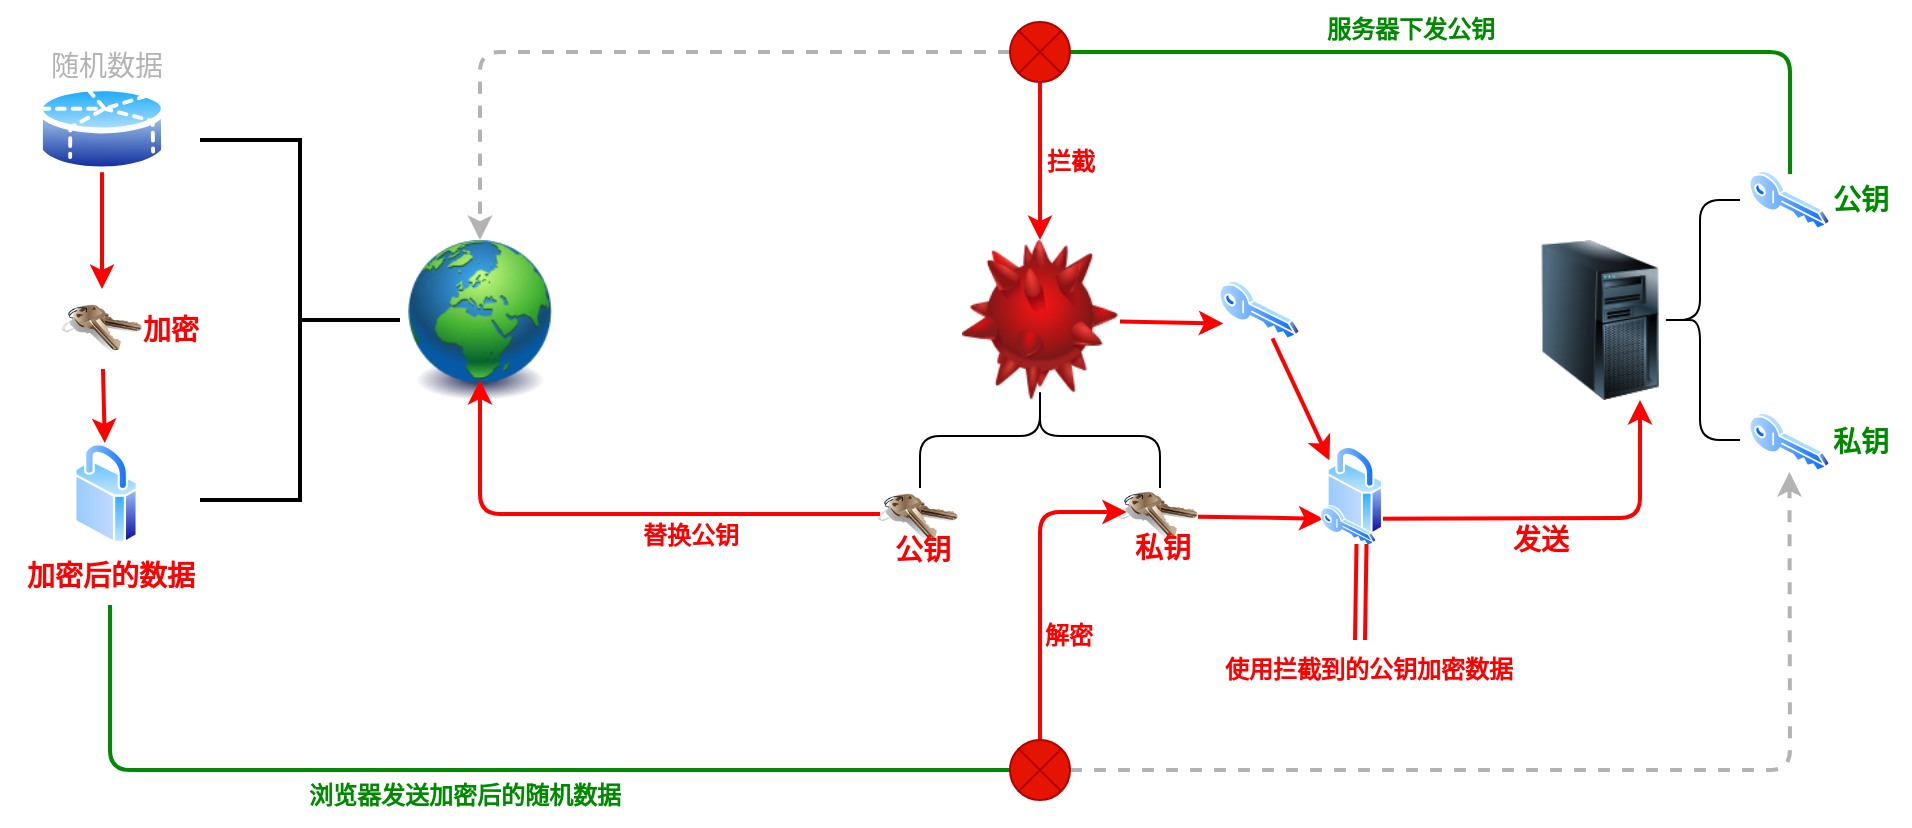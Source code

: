 <mxfile>
    <diagram id="fheZuKlglz8_j40hhQEO" name="第 1 页">
        <mxGraphModel dx="1126" dy="701" grid="0" gridSize="10" guides="1" tooltips="1" connect="1" arrows="1" fold="1" page="0" pageScale="1" pageWidth="827" pageHeight="1169" math="0" shadow="0">
            <root>
                <mxCell id="0"/>
                <mxCell id="1" parent="0"/>
                <mxCell id="2" value="" style="image;html=1;image=img/lib/clip_art/computers/Server_Tower_128x128.png" vertex="1" parent="1">
                    <mxGeometry x="680" y="220" width="80" height="80" as="geometry"/>
                </mxCell>
                <mxCell id="86" style="edgeStyle=none;html=1;entryX=0;entryY=0.75;entryDx=0;entryDy=0;strokeColor=#FF0000;strokeWidth=2;fontSize=14;fontColor=#008A00;" edge="1" parent="1" source="11" target="85">
                    <mxGeometry relative="1" as="geometry"/>
                </mxCell>
                <mxCell id="11" value="" style="image;html=1;image=img/lib/clip_art/computers/Virus_128x128.png" vertex="1" parent="1">
                    <mxGeometry x="400" y="220" width="80" height="80" as="geometry"/>
                </mxCell>
                <mxCell id="12" value="" style="image;html=1;image=img/lib/clip_art/general/Earth_globe_128x128.png" vertex="1" parent="1">
                    <mxGeometry x="120" y="220" width="80" height="80" as="geometry"/>
                </mxCell>
                <mxCell id="32" style="edgeStyle=none;html=1;entryX=1;entryY=0.5;entryDx=0;entryDy=0;strokeColor=#008A00;strokeWidth=2;fontColor=#FF0000;endArrow=none;endFill=0;fontStyle=1" edge="1" parent="1" target="21">
                    <mxGeometry relative="1" as="geometry">
                        <mxPoint x="815" y="187" as="sourcePoint"/>
                        <Array as="points">
                            <mxPoint x="815" y="126"/>
                        </Array>
                    </mxGeometry>
                </mxCell>
                <mxCell id="18" value="" style="shape=curlyBracket;whiteSpace=wrap;html=1;rounded=1;labelPosition=left;verticalLabelPosition=middle;align=right;verticalAlign=middle;" vertex="1" parent="1">
                    <mxGeometry x="750" y="200" width="40" height="120" as="geometry"/>
                </mxCell>
                <mxCell id="20" value="&lt;font color=&quot;#ff0000&quot;&gt;&lt;b&gt;拦截&lt;/b&gt;&lt;/font&gt;" style="text;html=1;align=center;verticalAlign=middle;resizable=0;points=[];autosize=1;strokeColor=none;fillColor=none;" vertex="1" parent="1">
                    <mxGeometry x="430" y="166" width="50" height="30" as="geometry"/>
                </mxCell>
                <mxCell id="23" value="" style="edgeStyle=none;html=1;strokeColor=#FF0000;strokeWidth=2;fontColor=#FF0000;fillColor=#e51400;" edge="1" parent="1" source="21" target="11">
                    <mxGeometry relative="1" as="geometry"/>
                </mxCell>
                <mxCell id="33" style="edgeStyle=none;html=1;strokeColor=#B3B3B3;strokeWidth=2;fontColor=#FF0000;entryX=0.5;entryY=0;entryDx=0;entryDy=0;dashed=1;" edge="1" parent="1" source="21" target="12">
                    <mxGeometry relative="1" as="geometry">
                        <mxPoint x="160" y="210" as="targetPoint"/>
                        <Array as="points">
                            <mxPoint x="160" y="126"/>
                        </Array>
                    </mxGeometry>
                </mxCell>
                <mxCell id="21" value="" style="shape=sumEllipse;perimeter=ellipsePerimeter;whiteSpace=wrap;html=1;backgroundOutline=1;fillColor=#e51400;fontColor=#ffffff;strokeColor=#B20000;" vertex="1" parent="1">
                    <mxGeometry x="425" y="111" width="30" height="30" as="geometry"/>
                </mxCell>
                <mxCell id="26" value="" style="shape=curlyBracket;whiteSpace=wrap;html=1;rounded=1;flipH=1;labelPosition=right;verticalLabelPosition=middle;align=left;verticalAlign=middle;fontColor=#FF0000;direction=south;" vertex="1" parent="1">
                    <mxGeometry x="380" y="292" width="120" height="52" as="geometry"/>
                </mxCell>
                <mxCell id="30" style="edgeStyle=none;html=1;strokeColor=#FF0000;strokeWidth=2;fontColor=#B3B3B3;fillColor=#e51400;" edge="1" parent="1">
                    <mxGeometry relative="1" as="geometry">
                        <mxPoint x="360" y="357" as="sourcePoint"/>
                        <mxPoint x="160" y="290" as="targetPoint"/>
                        <Array as="points">
                            <mxPoint x="160" y="357"/>
                        </Array>
                    </mxGeometry>
                </mxCell>
                <mxCell id="29" value="&lt;font color=&quot;#008a00&quot;&gt;&lt;b&gt;服务器下发公钥&lt;/b&gt;&lt;/font&gt;" style="text;html=1;align=center;verticalAlign=middle;resizable=0;points=[];autosize=1;strokeColor=none;fillColor=none;fontColor=#FF0000;" vertex="1" parent="1">
                    <mxGeometry x="570" y="100" width="110" height="30" as="geometry"/>
                </mxCell>
                <mxCell id="31" value="&lt;font color=&quot;#ff0000&quot;&gt;&lt;b&gt;替换公钥&lt;/b&gt;&lt;/font&gt;" style="text;html=1;align=center;verticalAlign=middle;resizable=0;points=[];autosize=1;strokeColor=none;fillColor=none;fontColor=#B3B3B3;" vertex="1" parent="1">
                    <mxGeometry x="230" y="353" width="70" height="30" as="geometry"/>
                </mxCell>
                <mxCell id="37" value="&lt;b&gt;&lt;font style=&quot;font-size: 14px;&quot; color=&quot;#008a00&quot;&gt;公钥&lt;/font&gt;&lt;/b&gt;" style="text;html=1;align=center;verticalAlign=middle;resizable=0;points=[];autosize=1;strokeColor=none;fillColor=none;fontColor=#FF0000;" vertex="1" parent="1">
                    <mxGeometry x="825" y="185" width="50" height="30" as="geometry"/>
                </mxCell>
                <mxCell id="42" value="&lt;b&gt;&lt;font style=&quot;font-size: 14px;&quot; color=&quot;#008a00&quot;&gt;私钥&lt;/font&gt;&lt;/b&gt;" style="text;html=1;align=center;verticalAlign=middle;resizable=0;points=[];autosize=1;strokeColor=none;fillColor=none;fontColor=#FF0000;" vertex="1" parent="1">
                    <mxGeometry x="825" y="306" width="50" height="30" as="geometry"/>
                </mxCell>
                <mxCell id="43" value="" style="image;html=1;image=img/lib/clip_art/general/Keys_128x128.png;fontColor=#FF0000;fillColor=#FF0000;" vertex="1" parent="1">
                    <mxGeometry x="359" y="339" width="40" height="40" as="geometry"/>
                </mxCell>
                <mxCell id="44" value="&lt;b&gt;&lt;font style=&quot;font-size: 14px;&quot;&gt;公钥&lt;/font&gt;&lt;/b&gt;" style="text;html=1;align=center;verticalAlign=middle;resizable=0;points=[];autosize=1;strokeColor=none;fillColor=none;fontColor=#FF0000;" vertex="1" parent="1">
                    <mxGeometry x="356" y="360" width="50" height="30" as="geometry"/>
                </mxCell>
                <mxCell id="88" value="" style="edgeStyle=none;html=1;strokeColor=#FF0000;strokeWidth=2;fontSize=14;fontColor=#008A00;entryX=0;entryY=0.75;entryDx=0;entryDy=0;" edge="1" parent="1" source="46" target="87">
                    <mxGeometry relative="1" as="geometry"/>
                </mxCell>
                <mxCell id="46" value="" style="image;html=1;image=img/lib/clip_art/general/Keys_128x128.png;fontColor=#FF0000;fillColor=#FF0000;" vertex="1" parent="1">
                    <mxGeometry x="479" y="338" width="40" height="40" as="geometry"/>
                </mxCell>
                <mxCell id="47" value="&lt;b&gt;&lt;font style=&quot;font-size: 14px;&quot;&gt;私钥&lt;/font&gt;&lt;/b&gt;" style="text;html=1;align=center;verticalAlign=middle;resizable=0;points=[];autosize=1;strokeColor=none;fillColor=none;fontColor=#FF0000;" vertex="1" parent="1">
                    <mxGeometry x="476" y="359" width="50" height="30" as="geometry"/>
                </mxCell>
                <mxCell id="49" value="" style="aspect=fixed;perimeter=ellipsePerimeter;html=1;align=center;shadow=0;dashed=0;spacingTop=3;image;image=img/lib/active_directory/key.svg;fontSize=14;fontColor=#FF0000;fillColor=#FF0000;" vertex="1" parent="1">
                    <mxGeometry x="794.46" y="185" width="40.54" height="30" as="geometry"/>
                </mxCell>
                <mxCell id="50" value="" style="aspect=fixed;perimeter=ellipsePerimeter;html=1;align=center;shadow=0;dashed=0;spacingTop=3;image;image=img/lib/active_directory/key.svg;fontSize=14;fontColor=#FF0000;fillColor=#FF0000;" vertex="1" parent="1">
                    <mxGeometry x="794.46" y="306" width="40.54" height="30" as="geometry"/>
                </mxCell>
                <mxCell id="69" value="" style="edgeStyle=none;html=1;strokeColor=#FF0000;strokeWidth=2;fontSize=14;fontColor=#B3B3B3;" edge="1" parent="1" source="53" target="65">
                    <mxGeometry relative="1" as="geometry"/>
                </mxCell>
                <mxCell id="53" value="" style="image;html=1;image=img/lib/clip_art/general/Keys_128x128.png;fontColor=#FF0000;fillColor=#FF0000;" vertex="1" parent="1">
                    <mxGeometry x="-49" y="244.5" width="40" height="40" as="geometry"/>
                </mxCell>
                <mxCell id="61" value="" style="edgeStyle=none;html=1;strokeColor=#FF0000;strokeWidth=2;fontSize=14;fontColor=#FF0000;" edge="1" parent="1" target="53">
                    <mxGeometry relative="1" as="geometry">
                        <mxPoint x="-29" y="182.5" as="sourcePoint"/>
                    </mxGeometry>
                </mxCell>
                <mxCell id="62" value="&lt;b&gt;加密&lt;/b&gt;" style="text;html=1;align=center;verticalAlign=middle;resizable=0;points=[];autosize=1;strokeColor=none;fillColor=none;fontSize=14;fontColor=#FF0000;" vertex="1" parent="1">
                    <mxGeometry x="-20" y="249.5" width="50" height="30" as="geometry"/>
                </mxCell>
                <mxCell id="65" value="" style="aspect=fixed;perimeter=ellipsePerimeter;html=1;align=center;shadow=0;dashed=0;spacingTop=3;image;image=img/lib/active_directory/secure.svg;fontSize=14;fontColor=#FF0000;fillColor=#FF0000;" vertex="1" parent="1">
                    <mxGeometry x="-43" y="321.5" width="32" height="50" as="geometry"/>
                </mxCell>
                <mxCell id="67" value="" style="aspect=fixed;perimeter=ellipsePerimeter;html=1;align=center;shadow=0;dashed=0;spacingTop=3;image;image=img/lib/active_directory/database_partition_5.svg;fontSize=14;fontColor=#FF0000;fillColor=#FF0000;" vertex="1" parent="1">
                    <mxGeometry x="-61.5" y="140.4" width="65" height="48.1" as="geometry"/>
                </mxCell>
                <mxCell id="68" value="&lt;font color=&quot;#b3b3b3&quot;&gt;随机数据&lt;/font&gt;" style="text;html=1;align=center;verticalAlign=middle;resizable=0;points=[];autosize=1;strokeColor=none;fillColor=none;fontSize=14;fontColor=#FF0000;" vertex="1" parent="1">
                    <mxGeometry x="-67" y="117.5" width="80" height="30" as="geometry"/>
                </mxCell>
                <mxCell id="77" style="edgeStyle=none;html=1;entryX=0;entryY=0.5;entryDx=0;entryDy=0;strokeColor=#008A00;strokeWidth=2;fontSize=14;fontColor=#B3B3B3;endArrow=none;endFill=0;" edge="1" parent="1" source="70" target="76">
                    <mxGeometry relative="1" as="geometry">
                        <Array as="points">
                            <mxPoint x="-25" y="485"/>
                        </Array>
                    </mxGeometry>
                </mxCell>
                <mxCell id="70" value="&lt;b&gt;加密后的数据&lt;/b&gt;" style="text;html=1;align=center;verticalAlign=middle;resizable=0;points=[];autosize=1;strokeColor=none;fillColor=none;fontSize=14;fontColor=#FF0000;" vertex="1" parent="1">
                    <mxGeometry x="-80" y="372.5" width="110" height="30" as="geometry"/>
                </mxCell>
                <mxCell id="72" value="" style="strokeWidth=2;html=1;shape=mxgraph.flowchart.annotation_2;align=left;labelPosition=right;pointerEvents=1;fontSize=14;fontColor=#B3B3B3;fillColor=#FF0000;direction=west;" vertex="1" parent="1">
                    <mxGeometry x="20" y="170" width="100" height="180" as="geometry"/>
                </mxCell>
                <mxCell id="81" style="edgeStyle=none;html=1;strokeColor=#B3B3B3;strokeWidth=2;fontSize=14;fontColor=#008A00;entryX=0.5;entryY=1;entryDx=0;entryDy=0;dashed=1;" edge="1" parent="1" source="76" target="50">
                    <mxGeometry relative="1" as="geometry">
                        <mxPoint x="820" y="485" as="targetPoint"/>
                        <Array as="points">
                            <mxPoint x="815" y="485"/>
                        </Array>
                    </mxGeometry>
                </mxCell>
                <mxCell id="83" style="edgeStyle=none;html=1;strokeColor=#FF0000;strokeWidth=2;fontSize=14;fontColor=#008A00;entryX=0.148;entryY=-0.1;entryDx=0;entryDy=0;entryPerimeter=0;" edge="1" parent="1" source="76" target="47">
                    <mxGeometry relative="1" as="geometry">
                        <Array as="points">
                            <mxPoint x="440" y="356"/>
                        </Array>
                    </mxGeometry>
                </mxCell>
                <mxCell id="76" value="" style="shape=sumEllipse;perimeter=ellipsePerimeter;whiteSpace=wrap;html=1;backgroundOutline=1;fillColor=#e51400;fontColor=#ffffff;strokeColor=#B20000;" vertex="1" parent="1">
                    <mxGeometry x="425" y="470" width="30" height="30" as="geometry"/>
                </mxCell>
                <mxCell id="78" value="&lt;font color=&quot;#008a00&quot;&gt;&lt;b&gt;浏览器发送加密后的随机数据&lt;/b&gt;&lt;/font&gt;" style="text;html=1;align=center;verticalAlign=middle;resizable=0;points=[];autosize=1;strokeColor=none;fillColor=none;fontColor=#FF0000;" vertex="1" parent="1">
                    <mxGeometry x="62" y="483" width="180" height="30" as="geometry"/>
                </mxCell>
                <mxCell id="84" value="&lt;font color=&quot;#ff0000&quot;&gt;&lt;b&gt;解密&lt;/b&gt;&lt;/font&gt;" style="text;html=1;align=center;verticalAlign=middle;resizable=0;points=[];autosize=1;strokeColor=none;fillColor=none;" vertex="1" parent="1">
                    <mxGeometry x="429" y="402.5" width="50" height="30" as="geometry"/>
                </mxCell>
                <mxCell id="89" style="edgeStyle=none;html=1;entryX=0;entryY=0;entryDx=0;entryDy=0;strokeColor=#FF0000;strokeWidth=2;fontSize=14;fontColor=#008A00;" edge="1" parent="1" source="85" target="87">
                    <mxGeometry relative="1" as="geometry"/>
                </mxCell>
                <mxCell id="85" value="" style="aspect=fixed;perimeter=ellipsePerimeter;html=1;align=center;shadow=0;dashed=0;spacingTop=3;image;image=img/lib/active_directory/key.svg;fontSize=14;fontColor=#FF0000;fillColor=#FF0000;" vertex="1" parent="1">
                    <mxGeometry x="529.46" y="240" width="40.54" height="30" as="geometry"/>
                </mxCell>
                <mxCell id="91" style="edgeStyle=none;html=1;entryX=0.75;entryY=1;entryDx=0;entryDy=0;strokeColor=#FF0000;strokeWidth=2;fontSize=14;fontColor=#008A00;exitX=1;exitY=0.75;exitDx=0;exitDy=0;" edge="1" parent="1" source="87" target="2">
                    <mxGeometry relative="1" as="geometry">
                        <Array as="points">
                            <mxPoint x="740" y="359"/>
                        </Array>
                    </mxGeometry>
                </mxCell>
                <mxCell id="87" value="" style="aspect=fixed;perimeter=ellipsePerimeter;html=1;align=center;shadow=0;dashed=0;spacingTop=3;image;image=img/lib/active_directory/security.svg;fontSize=14;fontColor=#008A00;fillColor=#FF0000;" vertex="1" parent="1">
                    <mxGeometry x="580" y="323" width="31.5" height="50" as="geometry"/>
                </mxCell>
                <mxCell id="92" value="" style="edgeStyle=none;html=1;strokeColor=#FF0000;strokeWidth=2;fontSize=14;fontColor=#008A00;shape=link;" edge="1" parent="1">
                    <mxGeometry relative="1" as="geometry">
                        <mxPoint x="600" y="420" as="sourcePoint"/>
                        <mxPoint x="600.75" y="372" as="targetPoint"/>
                    </mxGeometry>
                </mxCell>
                <mxCell id="90" value="&lt;font color=&quot;#ff0000&quot;&gt;&lt;b&gt;使用拦截到的公钥加密数据&lt;/b&gt;&lt;/font&gt;" style="text;html=1;align=center;verticalAlign=middle;resizable=0;points=[];autosize=1;strokeColor=none;fillColor=none;" vertex="1" parent="1">
                    <mxGeometry x="519" y="420" width="170" height="30" as="geometry"/>
                </mxCell>
                <mxCell id="93" value="&lt;b&gt;&lt;font color=&quot;#ff0000&quot;&gt;发送&lt;/font&gt;&lt;/b&gt;" style="text;html=1;align=center;verticalAlign=middle;resizable=0;points=[];autosize=1;strokeColor=none;fillColor=none;fontSize=14;fontColor=#008A00;" vertex="1" parent="1">
                    <mxGeometry x="665" y="355" width="50" height="30" as="geometry"/>
                </mxCell>
            </root>
        </mxGraphModel>
    </diagram>
    <diagram id="So_RiKucaujy46kaI1un" name="根哈希值">
        <mxGraphModel dx="1511" dy="1145" grid="0" gridSize="10" guides="1" tooltips="1" connect="1" arrows="1" fold="1" page="0" pageScale="1" pageWidth="827" pageHeight="1169" math="0" shadow="0">
            <root>
                <mxCell id="0"/>
                <mxCell id="1" parent="0"/>
                <mxCell id="CtCBi1clu5L9kIkRJaK--14" style="edgeStyle=none;html=1;entryX=0.5;entryY=1;entryDx=0;entryDy=0;strokeColor=#000000;strokeWidth=1;fontSize=14;fontColor=#FF0000;endArrow=classic;endFill=1;" edge="1" parent="1" source="CtCBi1clu5L9kIkRJaK--1" target="CtCBi1clu5L9kIkRJaK--11">
                    <mxGeometry relative="1" as="geometry"/>
                </mxCell>
                <mxCell id="CtCBi1clu5L9kIkRJaK--1" value="&lt;b&gt;证书颁发&lt;br&gt;记录2&lt;/b&gt;" style="rounded=1;whiteSpace=wrap;html=1;fontSize=14;fontColor=#333333;fillColor=#f5f5f5;strokeColor=#666666;" vertex="1" parent="1">
                    <mxGeometry y="80" width="90" height="50" as="geometry"/>
                </mxCell>
                <mxCell id="CtCBi1clu5L9kIkRJaK--2" value="&lt;b&gt;证书颁发&lt;br&gt;记录3&lt;/b&gt;" style="rounded=1;whiteSpace=wrap;html=1;fontSize=14;fontColor=#333333;fillColor=#f5f5f5;strokeColor=#666666;" vertex="1" parent="1">
                    <mxGeometry x="110" y="80" width="90" height="50" as="geometry"/>
                </mxCell>
                <mxCell id="CtCBi1clu5L9kIkRJaK--3" value="&lt;b&gt;证书颁发&lt;br&gt;记录4&lt;/b&gt;" style="rounded=1;whiteSpace=wrap;html=1;fontSize=14;fontColor=#333333;fillColor=#f5f5f5;strokeColor=#666666;" vertex="1" parent="1">
                    <mxGeometry x="220" y="80" width="90" height="50" as="geometry"/>
                </mxCell>
                <mxCell id="CtCBi1clu5L9kIkRJaK--4" value="&lt;b&gt;证书颁发&lt;br&gt;记录5&lt;/b&gt;" style="rounded=1;whiteSpace=wrap;html=1;fontSize=14;fontColor=#333333;fillColor=#f5f5f5;strokeColor=#666666;" vertex="1" parent="1">
                    <mxGeometry x="330" y="80" width="90" height="50" as="geometry"/>
                </mxCell>
                <mxCell id="CtCBi1clu5L9kIkRJaK--5" value="&lt;b&gt;证书颁发&lt;br&gt;记录6&lt;/b&gt;" style="rounded=1;whiteSpace=wrap;html=1;fontSize=14;fontColor=#333333;fillColor=#f5f5f5;strokeColor=#666666;" vertex="1" parent="1">
                    <mxGeometry x="440" y="80" width="90" height="50" as="geometry"/>
                </mxCell>
                <mxCell id="CtCBi1clu5L9kIkRJaK--6" value="&lt;b&gt;证书颁发&lt;br&gt;记录7&lt;/b&gt;" style="rounded=1;whiteSpace=wrap;html=1;fontSize=14;fontColor=#333333;fillColor=#f5f5f5;strokeColor=#666666;" vertex="1" parent="1">
                    <mxGeometry x="550" y="80" width="90" height="50" as="geometry"/>
                </mxCell>
                <mxCell id="CtCBi1clu5L9kIkRJaK--7" value="&lt;b&gt;证书颁发&lt;br&gt;记录8&lt;/b&gt;" style="rounded=1;whiteSpace=wrap;html=1;fontSize=14;fontColor=#333333;fillColor=#f5f5f5;strokeColor=#666666;" vertex="1" parent="1">
                    <mxGeometry x="660" y="80" width="90" height="50" as="geometry"/>
                </mxCell>
                <mxCell id="CtCBi1clu5L9kIkRJaK--12" style="edgeStyle=none;html=1;entryX=0.5;entryY=1;entryDx=0;entryDy=0;strokeColor=#000000;strokeWidth=1;fontSize=14;fontColor=#FF0000;endArrow=classic;endFill=1;" edge="1" parent="1" source="CtCBi1clu5L9kIkRJaK--8" target="CtCBi1clu5L9kIkRJaK--9">
                    <mxGeometry relative="1" as="geometry"/>
                </mxCell>
                <mxCell id="CtCBi1clu5L9kIkRJaK--8" value="&lt;b&gt;证书颁发&lt;br&gt;记录1&lt;/b&gt;" style="rounded=1;whiteSpace=wrap;html=1;fontSize=14;fontColor=#333333;fillColor=#f5f5f5;strokeColor=#666666;" vertex="1" parent="1">
                    <mxGeometry x="-110" y="80" width="90" height="50" as="geometry"/>
                </mxCell>
                <mxCell id="CtCBi1clu5L9kIkRJaK--29" style="edgeStyle=none;html=1;entryX=0.5;entryY=1;entryDx=0;entryDy=0;strokeColor=#000000;strokeWidth=1;fontSize=14;fontColor=#FF0000;endArrow=classic;endFill=1;exitX=1;exitY=0;exitDx=0;exitDy=0;" edge="1" parent="1" source="CtCBi1clu5L9kIkRJaK--9" target="CtCBi1clu5L9kIkRJaK--27">
                    <mxGeometry relative="1" as="geometry"/>
                </mxCell>
                <mxCell id="CtCBi1clu5L9kIkRJaK--9" value="h(r1)" style="rounded=0;whiteSpace=wrap;html=1;fontSize=14;fillColor=#dae8fc;strokeColor=#6c8ebf;" vertex="1" parent="1">
                    <mxGeometry x="-50" y="-50" width="40" height="30" as="geometry"/>
                </mxCell>
                <mxCell id="CtCBi1clu5L9kIkRJaK--11" value="h(r2)" style="rounded=0;whiteSpace=wrap;html=1;fontSize=14;fillColor=#d5e8d4;strokeColor=#82b366;" vertex="1" parent="1">
                    <mxGeometry x="-10" y="-50" width="40" height="30" as="geometry"/>
                </mxCell>
                <mxCell id="CtCBi1clu5L9kIkRJaK--15" style="edgeStyle=none;html=1;entryX=0.5;entryY=1;entryDx=0;entryDy=0;strokeColor=#000000;strokeWidth=1;fontSize=14;fontColor=#FF0000;endArrow=classic;endFill=1;" edge="1" parent="1" target="CtCBi1clu5L9kIkRJaK--18">
                    <mxGeometry relative="1" as="geometry">
                        <mxPoint x="256" y="80" as="sourcePoint"/>
                    </mxGeometry>
                </mxCell>
                <mxCell id="CtCBi1clu5L9kIkRJaK--16" style="edgeStyle=none;html=1;entryX=0.5;entryY=1;entryDx=0;entryDy=0;strokeColor=#000000;strokeWidth=1;fontSize=14;fontColor=#FF0000;endArrow=classic;endFill=1;" edge="1" parent="1" target="CtCBi1clu5L9kIkRJaK--17">
                    <mxGeometry relative="1" as="geometry">
                        <mxPoint x="160" y="80" as="sourcePoint"/>
                    </mxGeometry>
                </mxCell>
                <mxCell id="CtCBi1clu5L9kIkRJaK--30" style="edgeStyle=none;html=1;entryX=0.5;entryY=1;entryDx=0;entryDy=0;strokeColor=#000000;strokeWidth=1;fontSize=14;fontColor=#FF0000;endArrow=classic;endFill=1;exitX=1;exitY=0;exitDx=0;exitDy=0;" edge="1" parent="1" source="CtCBi1clu5L9kIkRJaK--17" target="CtCBi1clu5L9kIkRJaK--28">
                    <mxGeometry relative="1" as="geometry"/>
                </mxCell>
                <mxCell id="CtCBi1clu5L9kIkRJaK--17" value="h(r3)" style="rounded=0;whiteSpace=wrap;html=1;fontSize=14;fillColor=#ffe6cc;strokeColor=#d79b00;" vertex="1" parent="1">
                    <mxGeometry x="168" y="-50" width="40" height="30" as="geometry"/>
                </mxCell>
                <mxCell id="CtCBi1clu5L9kIkRJaK--18" value="h(r4)" style="rounded=0;whiteSpace=wrap;html=1;fontSize=14;fillColor=#e1d5e7;strokeColor=#9673a6;" vertex="1" parent="1">
                    <mxGeometry x="208" y="-50" width="40" height="30" as="geometry"/>
                </mxCell>
                <mxCell id="CtCBi1clu5L9kIkRJaK--19" style="edgeStyle=none;html=1;entryX=0.5;entryY=1;entryDx=0;entryDy=0;strokeColor=#000000;strokeWidth=1;fontSize=14;fontColor=#FF0000;endArrow=classic;endFill=1;" edge="1" parent="1" target="CtCBi1clu5L9kIkRJaK--22">
                    <mxGeometry relative="1" as="geometry">
                        <mxPoint x="476" y="80" as="sourcePoint"/>
                    </mxGeometry>
                </mxCell>
                <mxCell id="CtCBi1clu5L9kIkRJaK--20" style="edgeStyle=none;html=1;entryX=0.5;entryY=1;entryDx=0;entryDy=0;strokeColor=#000000;strokeWidth=1;fontSize=14;fontColor=#FF0000;endArrow=classic;endFill=1;" edge="1" parent="1" target="CtCBi1clu5L9kIkRJaK--21">
                    <mxGeometry relative="1" as="geometry">
                        <mxPoint x="380" y="80" as="sourcePoint"/>
                    </mxGeometry>
                </mxCell>
                <mxCell id="CtCBi1clu5L9kIkRJaK--21" value="h(r5)" style="rounded=0;whiteSpace=wrap;html=1;fontSize=14;fillColor=#f8cecc;strokeColor=#b85450;" vertex="1" parent="1">
                    <mxGeometry x="388" y="-50" width="40" height="30" as="geometry"/>
                </mxCell>
                <mxCell id="CtCBi1clu5L9kIkRJaK--22" value="h(r6)" style="rounded=0;whiteSpace=wrap;html=1;fontSize=14;fillColor=#fff2cc;strokeColor=#d6b656;" vertex="1" parent="1">
                    <mxGeometry x="428" y="-50" width="40" height="30" as="geometry"/>
                </mxCell>
                <mxCell id="CtCBi1clu5L9kIkRJaK--23" style="edgeStyle=none;html=1;entryX=0.5;entryY=1;entryDx=0;entryDy=0;strokeColor=#000000;strokeWidth=1;fontSize=14;fontColor=#FF0000;endArrow=classic;endFill=1;" edge="1" parent="1" target="CtCBi1clu5L9kIkRJaK--26">
                    <mxGeometry relative="1" as="geometry">
                        <mxPoint x="686" y="80" as="sourcePoint"/>
                    </mxGeometry>
                </mxCell>
                <mxCell id="CtCBi1clu5L9kIkRJaK--24" style="edgeStyle=none;html=1;entryX=0.5;entryY=1;entryDx=0;entryDy=0;strokeColor=#000000;strokeWidth=1;fontSize=14;fontColor=#FF0000;endArrow=classic;endFill=1;" edge="1" parent="1" target="CtCBi1clu5L9kIkRJaK--25">
                    <mxGeometry relative="1" as="geometry">
                        <mxPoint x="590" y="80" as="sourcePoint"/>
                    </mxGeometry>
                </mxCell>
                <mxCell id="CtCBi1clu5L9kIkRJaK--25" value="h(r7)" style="rounded=0;whiteSpace=wrap;html=1;fontSize=14;fillColor=#b1ddf0;strokeColor=#10739e;" vertex="1" parent="1">
                    <mxGeometry x="598" y="-50" width="40" height="30" as="geometry"/>
                </mxCell>
                <mxCell id="CtCBi1clu5L9kIkRJaK--26" value="h(r8)" style="rounded=0;whiteSpace=wrap;html=1;fontSize=14;fillColor=#bac8d3;strokeColor=#23445d;" vertex="1" parent="1">
                    <mxGeometry x="638" y="-50" width="40" height="30" as="geometry"/>
                </mxCell>
                <mxCell id="CtCBi1clu5L9kIkRJaK--27" value="h()" style="rounded=0;whiteSpace=wrap;html=1;fontSize=14;fillColor=#e51400;strokeColor=#B20000;fontColor=#ffffff;" vertex="1" parent="1">
                    <mxGeometry x="60" y="-160" width="40" height="30" as="geometry"/>
                </mxCell>
                <mxCell id="CtCBi1clu5L9kIkRJaK--37" style="edgeStyle=none;html=1;entryX=0.5;entryY=1;entryDx=0;entryDy=0;strokeColor=#000000;strokeWidth=1;fontSize=14;fontColor=#FF0000;endArrow=classic;endFill=1;exitX=0;exitY=0;exitDx=0;exitDy=0;" edge="1" parent="1" source="CtCBi1clu5L9kIkRJaK--28" target="CtCBi1clu5L9kIkRJaK--35">
                    <mxGeometry relative="1" as="geometry"/>
                </mxCell>
                <mxCell id="CtCBi1clu5L9kIkRJaK--28" value="h()" style="rounded=0;whiteSpace=wrap;html=1;fontSize=14;fillColor=#0050ef;strokeColor=#001DBC;fontColor=#ffffff;" vertex="1" parent="1">
                    <mxGeometry x="100" y="-160" width="40" height="30" as="geometry"/>
                </mxCell>
                <mxCell id="CtCBi1clu5L9kIkRJaK--31" style="edgeStyle=none;html=1;entryX=0.5;entryY=1;entryDx=0;entryDy=0;strokeColor=#000000;strokeWidth=1;fontSize=14;fontColor=#FF0000;endArrow=classic;endFill=1;exitX=0;exitY=0;exitDx=0;exitDy=0;" edge="1" parent="1" target="CtCBi1clu5L9kIkRJaK--33" source="CtCBi1clu5L9kIkRJaK--22">
                    <mxGeometry relative="1" as="geometry">
                        <mxPoint x="420" y="-50" as="sourcePoint"/>
                    </mxGeometry>
                </mxCell>
                <mxCell id="CtCBi1clu5L9kIkRJaK--32" style="edgeStyle=none;html=1;entryX=0.5;entryY=1;entryDx=0;entryDy=0;strokeColor=#000000;strokeWidth=1;fontSize=14;fontColor=#FF0000;endArrow=classic;endFill=1;exitX=1;exitY=0;exitDx=0;exitDy=0;" edge="1" parent="1" target="CtCBi1clu5L9kIkRJaK--34">
                    <mxGeometry relative="1" as="geometry">
                        <mxPoint x="638" y="-50" as="sourcePoint"/>
                    </mxGeometry>
                </mxCell>
                <mxCell id="CtCBi1clu5L9kIkRJaK--33" value="h()" style="rounded=0;whiteSpace=wrap;html=1;fontSize=14;fillColor=#a20025;strokeColor=#6F0000;fontColor=#ffffff;" vertex="1" parent="1">
                    <mxGeometry x="490" y="-160" width="40" height="30" as="geometry"/>
                </mxCell>
                <mxCell id="CtCBi1clu5L9kIkRJaK--34" value="h()" style="rounded=0;whiteSpace=wrap;html=1;fontSize=14;fillColor=#008a00;strokeColor=#005700;fontColor=#ffffff;" vertex="1" parent="1">
                    <mxGeometry x="530" y="-160" width="40" height="30" as="geometry"/>
                </mxCell>
                <mxCell id="CtCBi1clu5L9kIkRJaK--38" style="edgeStyle=none;html=1;entryX=0.5;entryY=1;entryDx=0;entryDy=0;strokeColor=#000000;strokeWidth=1;fontSize=14;fontColor=#FF0000;endArrow=classic;endFill=1;exitX=0;exitY=0;exitDx=0;exitDy=0;" edge="1" parent="1" source="CtCBi1clu5L9kIkRJaK--34" target="CtCBi1clu5L9kIkRJaK--36">
                    <mxGeometry relative="1" as="geometry"/>
                </mxCell>
                <mxCell id="CtCBi1clu5L9kIkRJaK--35" value="h()" style="rounded=0;whiteSpace=wrap;html=1;fontSize=14;fillColor=#f8cecc;strokeColor=#b85450;gradientColor=#ea6b66;" vertex="1" parent="1">
                    <mxGeometry x="280" y="-230" width="40" height="30" as="geometry"/>
                </mxCell>
                <mxCell id="CtCBi1clu5L9kIkRJaK--40" style="edgeStyle=none;html=1;entryX=0.5;entryY=1;entryDx=0;entryDy=0;strokeColor=#000000;strokeWidth=1;fontSize=14;fontColor=#FF0000;endArrow=classic;endFill=1;exitX=0;exitY=0;exitDx=0;exitDy=0;" edge="1" parent="1" source="CtCBi1clu5L9kIkRJaK--36" target="CtCBi1clu5L9kIkRJaK--39">
                    <mxGeometry relative="1" as="geometry"/>
                </mxCell>
                <mxCell id="CtCBi1clu5L9kIkRJaK--36" value="h()" style="rounded=0;whiteSpace=wrap;html=1;fontSize=14;fillColor=#d5e8d4;strokeColor=#82b366;gradientColor=#97d077;" vertex="1" parent="1">
                    <mxGeometry x="320" y="-230" width="40" height="30" as="geometry"/>
                </mxCell>
                <mxCell id="CtCBi1clu5L9kIkRJaK--39" value="h()" style="rounded=0;whiteSpace=wrap;html=1;fontSize=14;fillColor=#dae8fc;strokeColor=#6c8ebf;gradientColor=#7ea6e0;" vertex="1" parent="1">
                    <mxGeometry x="300" y="-320" width="40" height="30" as="geometry"/>
                </mxCell>
                <mxCell id="CtCBi1clu5L9kIkRJaK--41" value="&lt;b&gt;&lt;font color=&quot;#000000&quot;&gt;根哈希（Root Hash）&lt;/font&gt;&lt;/b&gt;" style="text;html=1;strokeColor=none;fillColor=none;align=center;verticalAlign=middle;whiteSpace=wrap;rounded=0;fontSize=14;fontColor=#FF0000;" vertex="1" parent="1">
                    <mxGeometry x="153" y="-320" width="150" height="30" as="geometry"/>
                </mxCell>
            </root>
        </mxGraphModel>
    </diagram>
</mxfile>
